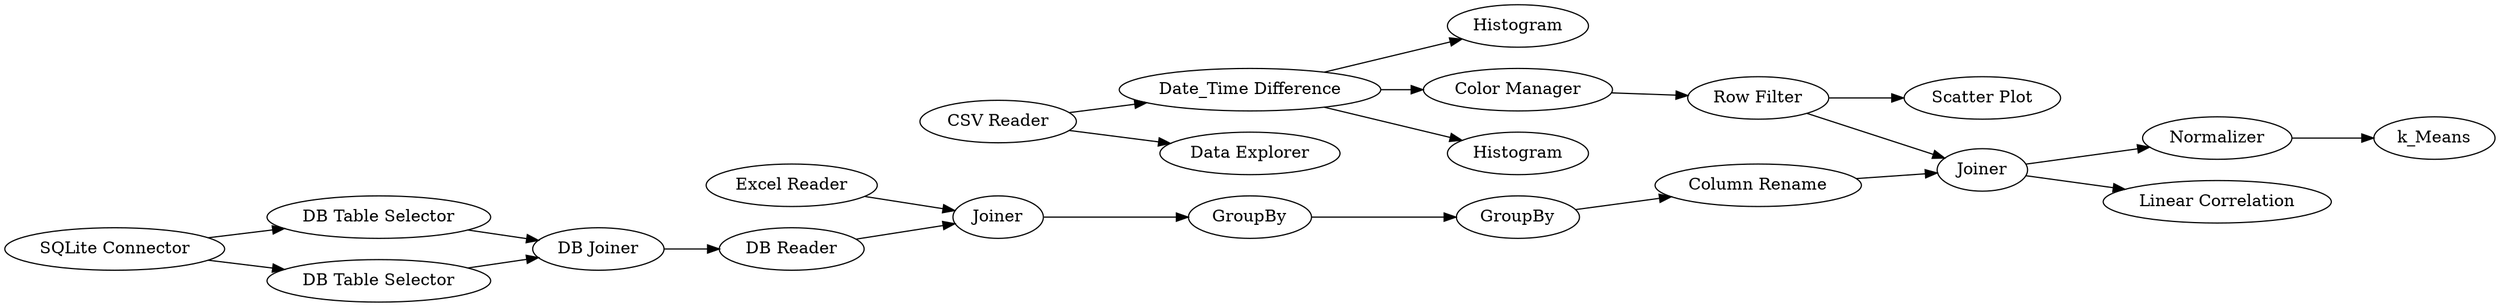 digraph {
	13 -> 26
	10 -> 13
	32 -> 36
	25 -> 11
	3 -> 28
	26 -> 32
	24 -> 18
	31 -> 30
	19 -> 3
	31 -> 32
	32 -> 35
	18 -> 11
	22 -> 24
	29 -> 31
	20 -> 24
	15 -> 22
	19 -> 4
	3 -> 27
	36 -> 34
	11 -> 10
	15 -> 20
	3 -> 29
	27 [label=Histogram]
	26 [label="Column Rename"]
	18 [label="DB Reader"]
	32 [label=Joiner]
	3 [label="Date_Time Difference"]
	19 [label="CSV Reader"]
	24 [label="DB Joiner"]
	31 [label="Row Filter"]
	15 [label="SQLite Connector"]
	25 [label="Excel Reader"]
	10 [label=GroupBy]
	22 [label="DB Table Selector"]
	28 [label=Histogram]
	11 [label=Joiner]
	4 [label="Data Explorer"]
	13 [label=GroupBy]
	20 [label="DB Table Selector"]
	35 [label="Linear Correlation"]
	34 [label=k_Means]
	29 [label="Color Manager"]
	36 [label=Normalizer]
	30 [label="Scatter Plot"]
	rankdir=LR
}
